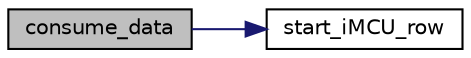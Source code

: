 digraph "consume_data"
{
 // LATEX_PDF_SIZE
  bgcolor="transparent";
  edge [fontname="Helvetica",fontsize="10",labelfontname="Helvetica",labelfontsize="10"];
  node [fontname="Helvetica",fontsize="10",shape=record];
  rankdir="LR";
  Node0 [label="consume_data",height=0.2,width=0.4,color="black", fillcolor="grey75", style="filled", fontcolor="black",tooltip=" "];
  Node0 -> Node1 [color="midnightblue",fontsize="10",style="solid",fontname="Helvetica"];
  Node1 [label="start_iMCU_row",height=0.2,width=0.4,color="black",URL="$jctrans_8c.html#a36af8147c149ad95035fc08ff3012ef5",tooltip=" "];
}
